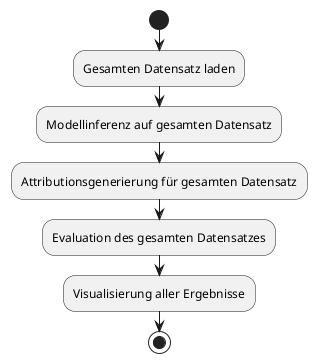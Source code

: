 @startuml staged_processing
start
:Gesamten Datensatz laden;
:Modellinferenz auf gesamten Datensatz;
:Attributionsgenerierung für gesamten Datensatz;
:Evaluation des gesamten Datensatzes;
:Visualisierung aller Ergebnisse;
stop
@enduml